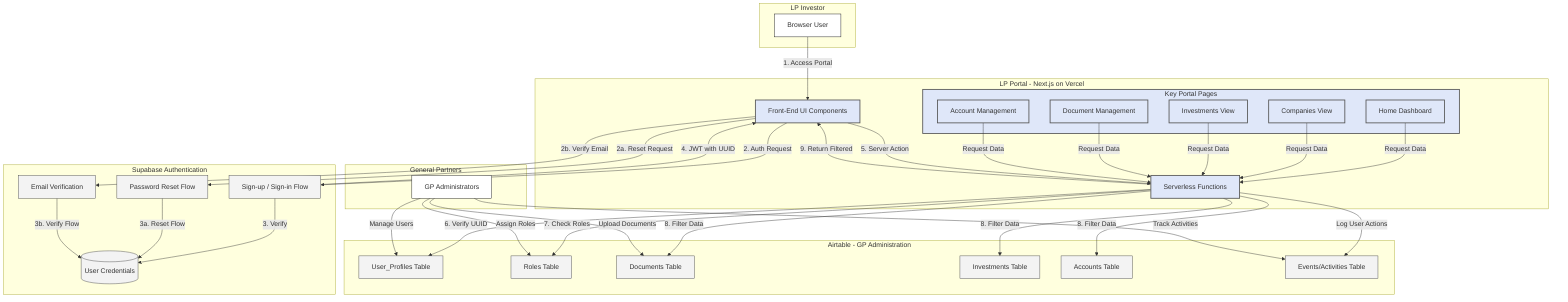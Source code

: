 flowchart TB
    %% Flowchart describing key LP Portal flows
    %% --- ACTORS & PLATFORM LAYERS ---
    subgraph Investor[LP Investor]
        LP[Browser User]
    end
    
    subgraph WebApp[LP Portal - Next.js on Vercel]
        direction TB
        UI[Front-End UI Components]
        SV[Serverless Functions]
        subgraph Pages[Key Portal Pages]
            Home[Home Dashboard]
            Companies[Companies View]
            Investments[Investments View]
            Documents[Document Management]
            Accounts[Account Management]
        end
    end
    
    subgraph SupabaseAuth[Supabase Authentication]
        direction TB
        SBLogin[Sign-up / Sign-in Flow]
        SBReset[Password Reset Flow]
        SBDB[(User Credentials)]
        SBVerify[Email Verification]
    end
    
    subgraph AirtableDB[Airtable - GP Administration]
        direction TB
        ATUsers[User_Profiles Table]
        ATRoles[Roles Table]
        ATDocs[Documents Table]
        ATInvest[Investments Table]
        ATAccounts[Accounts Table]
        ATEvents[Events/Activities Table]
    end
    
    subgraph GPAdmin[General Partners]
        GP[GP Administrators]
    end
    
    %% --- KEY FLOWS ---
    %% Authentication Flow
    LP -->|1. Access Portal| UI
    UI -->|2. Auth Request| SBLogin
    UI -->|2a. Reset Request| SBReset
    UI -->|2b. Verify Email| SBVerify
    SBLogin -->|3. Verify| SBDB
    SBReset -->|3a. Reset Flow| SBDB
    SBVerify -->|3b. Verify Flow| SBDB
    SBLogin -->|4. JWT with UUID| UI
    
    %% Data Access Flow
    Home -->|Request Data| SV
    Companies -->|Request Data| SV
    Investments -->|Request Data| SV
    Documents -->|Request Data| SV
    Accounts -->|Request Data| SV
    
    UI -->|5. Server Action| SV
    SV -->|6. Verify UUID| ATUsers
    SV -->|7. Check Roles| ATRoles
    SV -->|8. Filter Data| ATDocs
    SV -->|8. Filter Data| ATInvest
    SV -->|8. Filter Data| ATAccounts
    SV -->|9. Return Filtered| UI
    
    %% Activity Logging
    SV -->|Log User Actions| ATEvents
    
    %% GP Management Flow
    GP -->|Upload Documents| ATDocs
    GP -->|Manage Users| ATUsers
    GP -->|Assign Roles| ATRoles
    GP -->|Track Activities| ATEvents
    
    %% Styling
    classDef portal fill:#dfe7f9,stroke:#555,stroke-width:2px
    classDef auth fill:#f3f3f3,stroke:#444,stroke-width:1px
    classDef data fill:#f3f3f3,stroke:#444,stroke-width:1px
    classDef actor fill:#fff,stroke:#111,stroke-width:1px
    
    class UI,SV,Pages,Home,Companies,Investments,Documents,Accounts portal
    class SBLogin,SBReset,SBDB,SBVerify auth
    class ATUsers,ATRoles,ATDocs,ATInvest,ATAccounts,ATEvents data
    class LP,GP actor